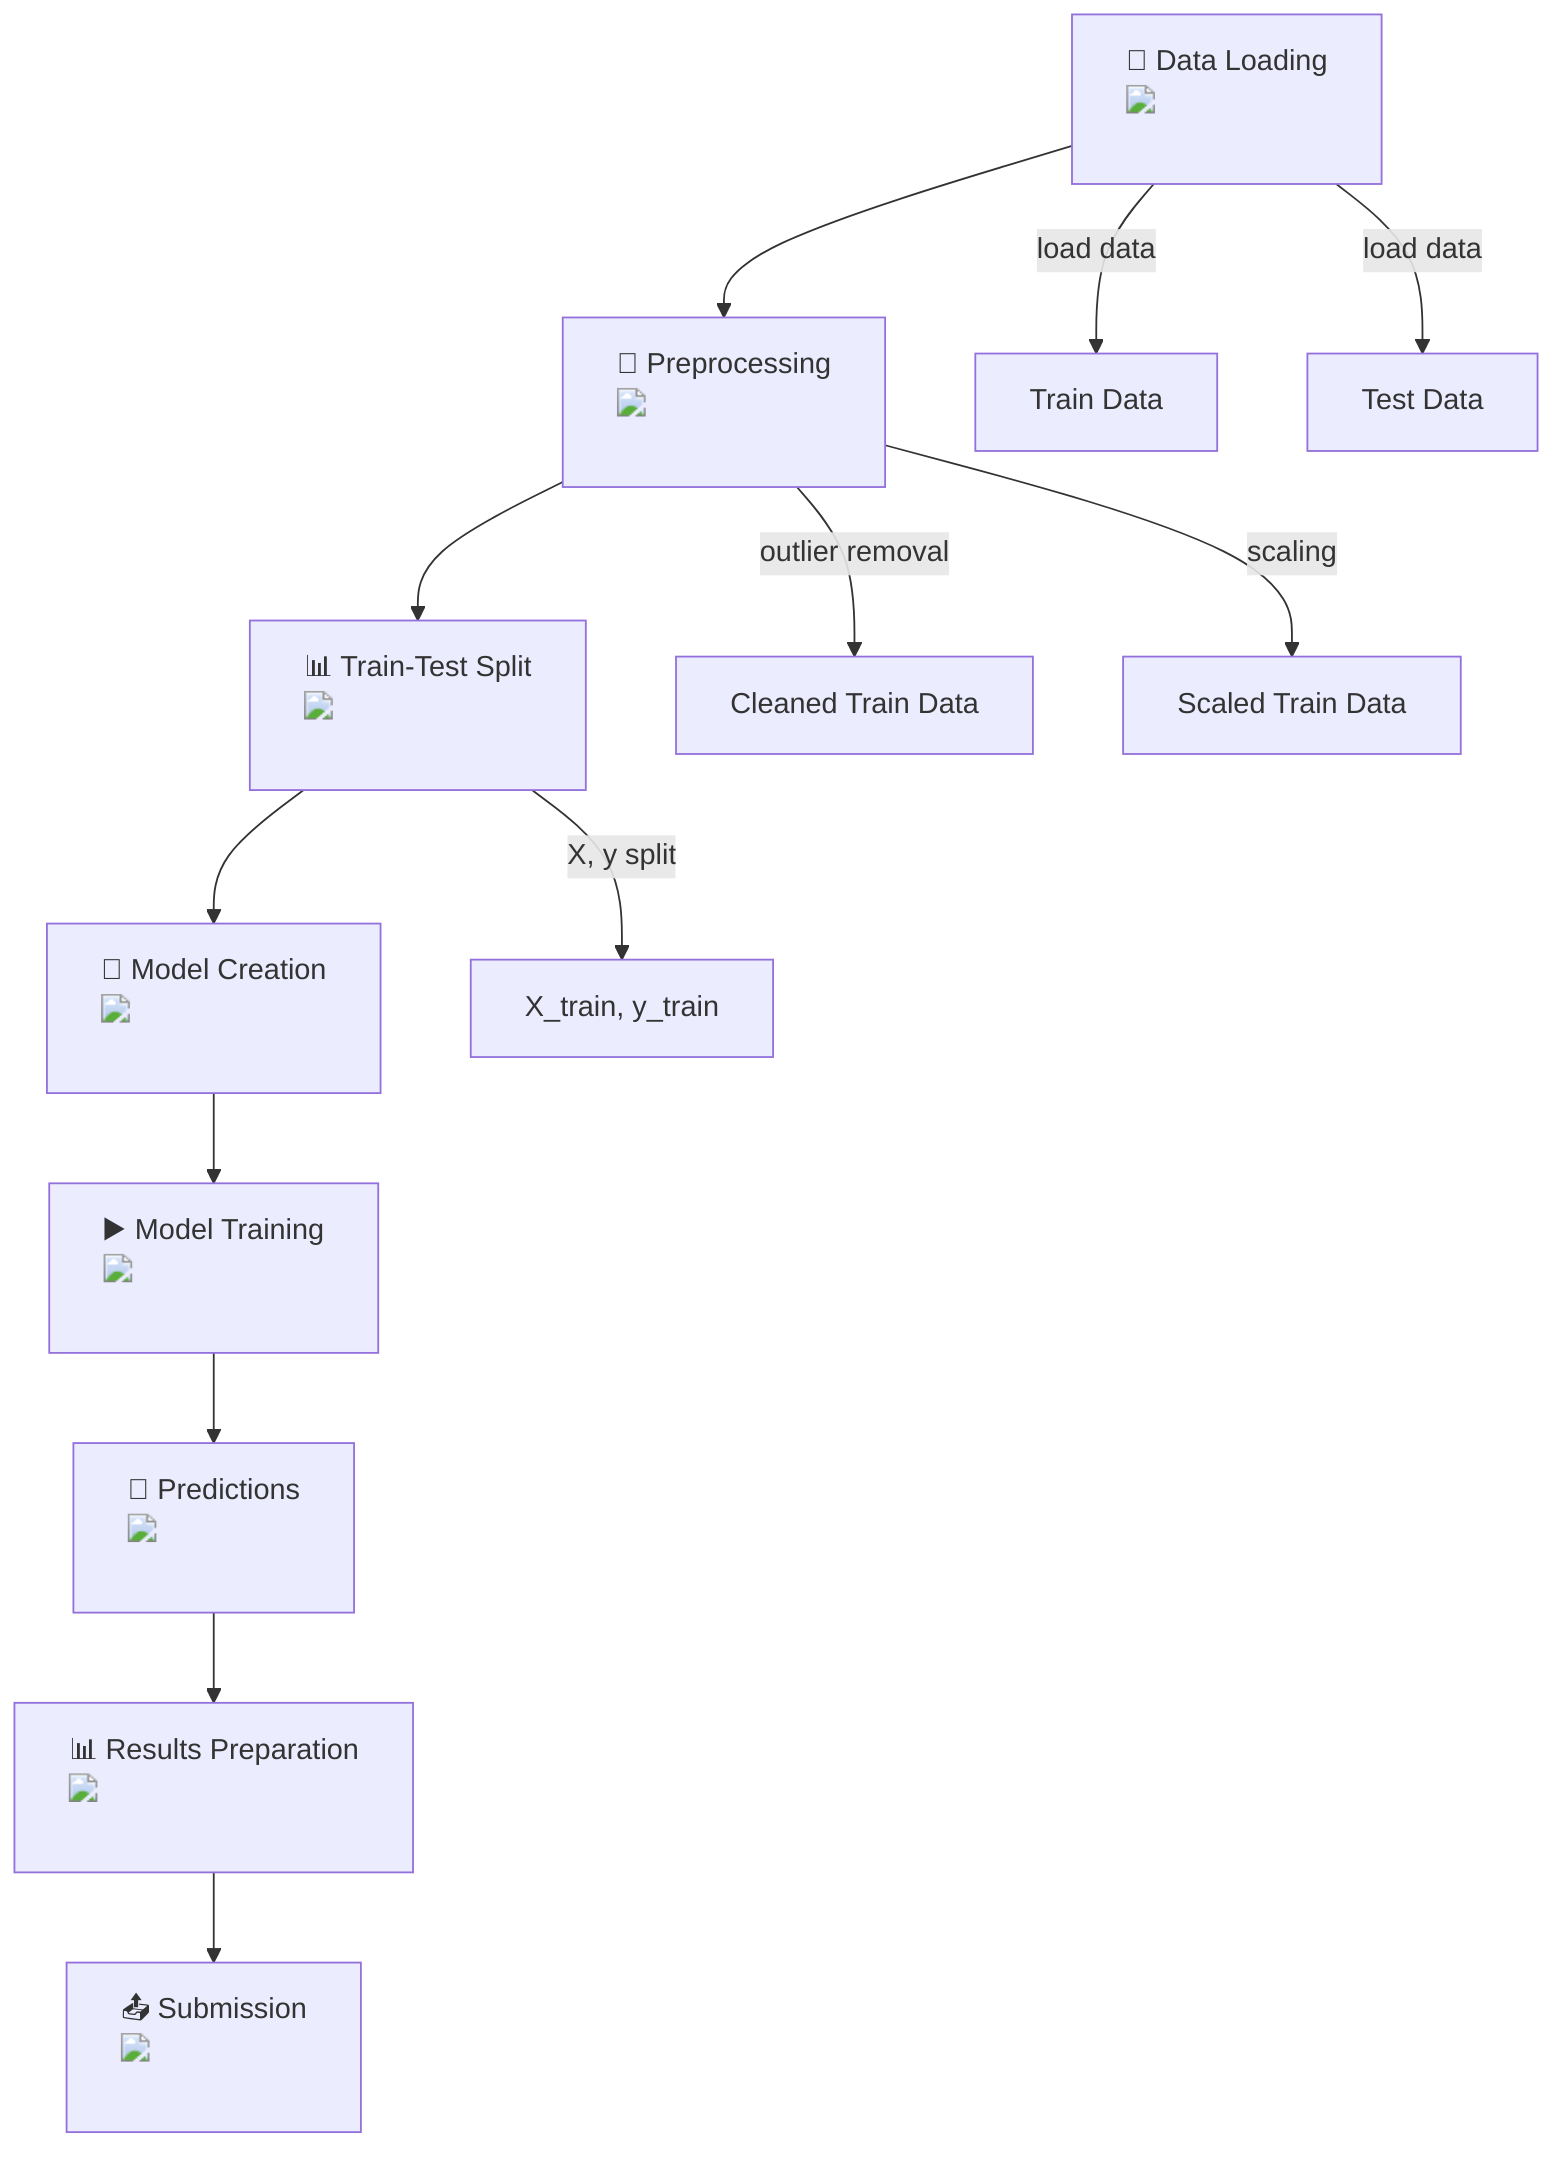 flowchart TD
    A["📂 Data Loading <img src='icons/file.svg'/> <br/>"] --> B["🧹 Preprocessing <img src='icons/table.svg'/> <br/>"]
    B --> C["📊 Train-Test Split <img src='icons/row_split.svg'/> <br/>"]
    C --> D["🧠 Model Creation <img src='icons/brain.svg'/> <br/>"]
    D --> E["▶️ Model Training <img src='icons/brain.svg'/> <br/>"]
    E --> F["🔮 Predictions <img src='icons/table.svg'/> <br/>"]
    F --> G["📊 Results Preparation <img src='icons/table.svg'/> <br/>"]
    G --> H["📤 Submission <img src='icons/file.svg'/> <br/>"]

    A["📂 Data Loading <img src='icons/file.svg'/> <br/>"] -->|load data| L["Train Data"]
    A -->|load data| M["Test Data"]
    B -->|outlier removal| N["Cleaned Train Data"]
    B -->|scaling| O["Scaled Train Data"]
    C -->|X, y split| P["X_train, y_train"]